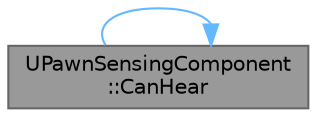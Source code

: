digraph "UPawnSensingComponent::CanHear"
{
 // INTERACTIVE_SVG=YES
 // LATEX_PDF_SIZE
  bgcolor="transparent";
  edge [fontname=Helvetica,fontsize=10,labelfontname=Helvetica,labelfontsize=10];
  node [fontname=Helvetica,fontsize=10,shape=box,height=0.2,width=0.4];
  rankdir="LR";
  Node1 [id="Node000001",label="UPawnSensingComponent\l::CanHear",height=0.2,width=0.4,color="gray40", fillcolor="grey60", style="filled", fontcolor="black",tooltip="@Returns true if sensor can hear this noise."];
  Node1 -> Node1 [id="edge1_Node000001_Node000001",color="steelblue1",style="solid",tooltip=" "];
}
